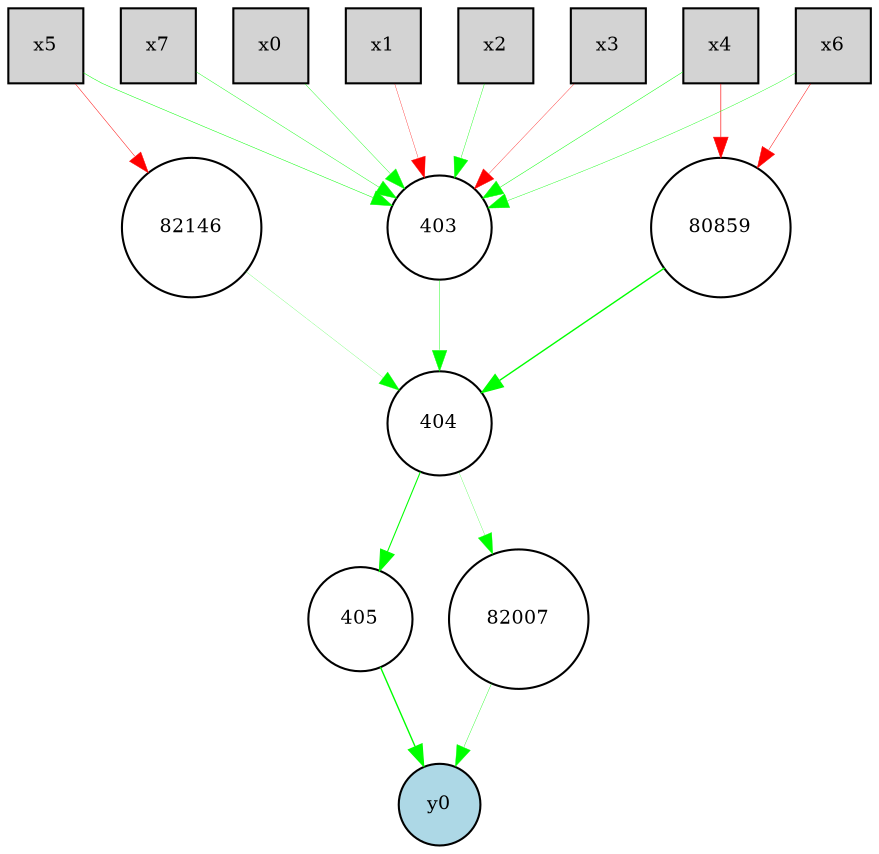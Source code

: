 digraph {
	node [fontsize=9 height=0.1 shape=circle width=0.1]
	x0 [fillcolor=lightgray height=0.5 shape=box style=filled width=0.5]
	x1 [fillcolor=lightgray height=0.5 shape=box style=filled width=0.5]
	x2 [fillcolor=lightgray height=0.5 shape=box style=filled width=0.5]
	x3 [fillcolor=lightgray height=0.5 shape=box style=filled width=0.5]
	x4 [fillcolor=lightgray height=0.5 shape=box style=filled width=0.5]
	x5 [fillcolor=lightgray height=0.5 shape=box style=filled width=0.5]
	x6 [fillcolor=lightgray height=0.5 shape=box style=filled width=0.5]
	x7 [fillcolor=lightgray height=0.5 shape=box style=filled width=0.5]
	y0 [fillcolor=lightblue style=filled]
	82146 [fillcolor=white style=filled]
	403 [fillcolor=white style=filled]
	404 [fillcolor=white style=filled]
	405 [fillcolor=white style=filled]
	82007 [fillcolor=white style=filled]
	80859 [fillcolor=white style=filled]
	x3 -> 403 [color=red penwidth=0.1651705780267439 style=solid]
	x5 -> 403 [color=green penwidth=0.233128056839576 style=solid]
	x0 -> 403 [color=green penwidth=0.17920389078792032 style=solid]
	404 -> 405 [color=green penwidth=0.5142358313602461 style=solid]
	x7 -> 403 [color=green penwidth=0.19881070157897812 style=solid]
	403 -> 404 [color=green penwidth=0.20002333669758401 style=solid]
	x1 -> 403 [color=red penwidth=0.15694746916564806 style=solid]
	x2 -> 403 [color=green penwidth=0.18845020652531594 style=solid]
	x4 -> 403 [color=green penwidth=0.2319130697845118 style=solid]
	x6 -> 403 [color=green penwidth=0.1910703728080818 style=solid]
	405 -> y0 [color=green penwidth=0.6670595480891385 style=solid]
	x6 -> 80859 [color=red penwidth=0.2241190753738094 style=solid]
	80859 -> 404 [color=green penwidth=0.6737811603138338 style=solid]
	x4 -> 80859 [color=red penwidth=0.30122721488585313 style=solid]
	404 -> 82007 [color=green penwidth=0.12322570444477714 style=solid]
	82007 -> y0 [color=green penwidth=0.177010410916575 style=solid]
	x5 -> 82146 [color=red penwidth=0.22687505488131435 style=solid]
	82146 -> 404 [color=green penwidth=0.10029953815969402 style=solid]
}
